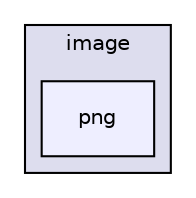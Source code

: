 digraph "C:/microchip/harmony3/gfx/middleware/legato/library/src/gfx/legato/image/png" {
  compound=true
  node [ fontsize="10", fontname="Helvetica"];
  edge [ labelfontsize="10", labelfontname="Helvetica"];
  subgraph clusterdir_c43e76bd24ab4aaf6fcd839448542a16 {
    graph [ bgcolor="#ddddee", pencolor="black", label="image" fontname="Helvetica", fontsize="10", URL="dir_c43e76bd24ab4aaf6fcd839448542a16.html"]
  dir_dfb43b5d31052019ff658d2daee66a47 [shape=box, label="png", style="filled", fillcolor="#eeeeff", pencolor="black", URL="dir_dfb43b5d31052019ff658d2daee66a47.html"];
  }
}
